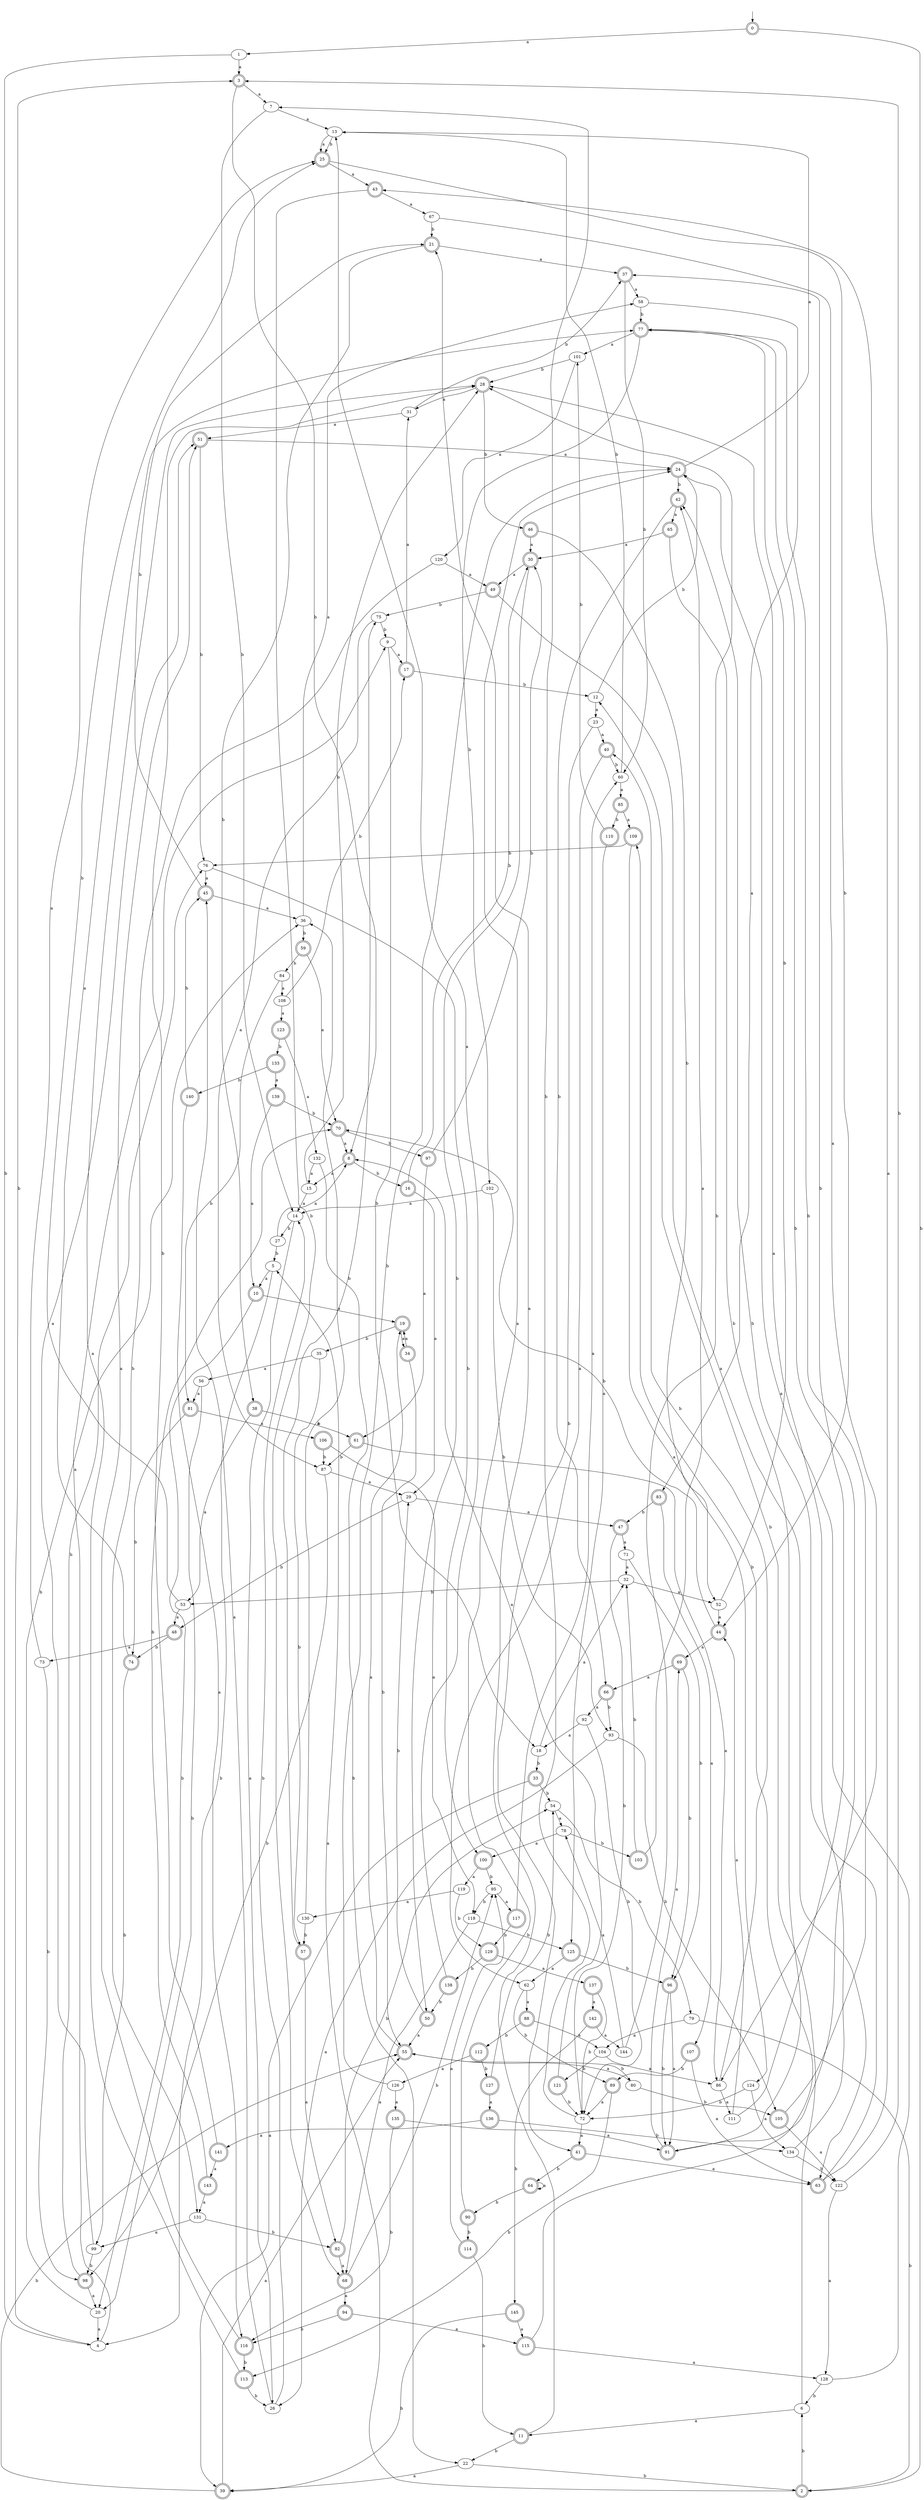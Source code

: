 digraph RandomDFA {
  __start0 [label="", shape=none];
  __start0 -> 0 [label=""];
  0 [shape=circle] [shape=doublecircle]
  0 -> 1 [label="a"]
  0 -> 2 [label="b"]
  1
  1 -> 3 [label="a"]
  1 -> 4 [label="b"]
  2 [shape=doublecircle]
  2 -> 5 [label="a"]
  2 -> 6 [label="b"]
  3 [shape=doublecircle]
  3 -> 7 [label="a"]
  3 -> 8 [label="b"]
  4
  4 -> 9 [label="a"]
  4 -> 3 [label="b"]
  5
  5 -> 10 [label="a"]
  5 -> 4 [label="b"]
  6
  6 -> 11 [label="a"]
  6 -> 12 [label="b"]
  7
  7 -> 13 [label="a"]
  7 -> 14 [label="b"]
  8 [shape=doublecircle]
  8 -> 15 [label="a"]
  8 -> 16 [label="b"]
  9
  9 -> 17 [label="a"]
  9 -> 18 [label="b"]
  10 [shape=doublecircle]
  10 -> 19 [label="a"]
  10 -> 20 [label="b"]
  11 [shape=doublecircle]
  11 -> 21 [label="a"]
  11 -> 22 [label="b"]
  12
  12 -> 23 [label="a"]
  12 -> 24 [label="b"]
  13
  13 -> 25 [label="a"]
  13 -> 25 [label="b"]
  14
  14 -> 26 [label="a"]
  14 -> 27 [label="b"]
  15
  15 -> 14 [label="a"]
  15 -> 28 [label="b"]
  16 [shape=doublecircle]
  16 -> 29 [label="a"]
  16 -> 30 [label="b"]
  17 [shape=doublecircle]
  17 -> 31 [label="a"]
  17 -> 12 [label="b"]
  18
  18 -> 32 [label="a"]
  18 -> 33 [label="b"]
  19 [shape=doublecircle]
  19 -> 34 [label="a"]
  19 -> 35 [label="b"]
  20
  20 -> 4 [label="a"]
  20 -> 36 [label="b"]
  21 [shape=doublecircle]
  21 -> 37 [label="a"]
  21 -> 38 [label="b"]
  22
  22 -> 39 [label="a"]
  22 -> 2 [label="b"]
  23
  23 -> 40 [label="a"]
  23 -> 41 [label="b"]
  24 [shape=doublecircle]
  24 -> 13 [label="a"]
  24 -> 42 [label="b"]
  25 [shape=doublecircle]
  25 -> 43 [label="a"]
  25 -> 44 [label="b"]
  26
  26 -> 45 [label="a"]
  26 -> 14 [label="b"]
  27
  27 -> 8 [label="a"]
  27 -> 5 [label="b"]
  28 [shape=doublecircle]
  28 -> 31 [label="a"]
  28 -> 46 [label="b"]
  29
  29 -> 47 [label="a"]
  29 -> 48 [label="b"]
  30 [shape=doublecircle]
  30 -> 49 [label="a"]
  30 -> 50 [label="b"]
  31
  31 -> 51 [label="a"]
  31 -> 37 [label="b"]
  32
  32 -> 52 [label="a"]
  32 -> 53 [label="b"]
  33 [shape=doublecircle]
  33 -> 39 [label="a"]
  33 -> 54 [label="b"]
  34 [shape=doublecircle]
  34 -> 19 [label="a"]
  34 -> 55 [label="b"]
  35
  35 -> 56 [label="a"]
  35 -> 57 [label="b"]
  36
  36 -> 58 [label="a"]
  36 -> 59 [label="b"]
  37 [shape=doublecircle]
  37 -> 58 [label="a"]
  37 -> 60 [label="b"]
  38 [shape=doublecircle]
  38 -> 53 [label="a"]
  38 -> 61 [label="b"]
  39 [shape=doublecircle]
  39 -> 55 [label="a"]
  39 -> 55 [label="b"]
  40 [shape=doublecircle]
  40 -> 62 [label="a"]
  40 -> 60 [label="b"]
  41 [shape=doublecircle]
  41 -> 63 [label="a"]
  41 -> 64 [label="b"]
  42 [shape=doublecircle]
  42 -> 65 [label="a"]
  42 -> 66 [label="b"]
  43 [shape=doublecircle]
  43 -> 67 [label="a"]
  43 -> 68 [label="b"]
  44 [shape=doublecircle]
  44 -> 69 [label="a"]
  44 -> 70 [label="b"]
  45 [shape=doublecircle]
  45 -> 36 [label="a"]
  45 -> 21 [label="b"]
  46 [shape=doublecircle]
  46 -> 30 [label="a"]
  46 -> 52 [label="b"]
  47 [shape=doublecircle]
  47 -> 71 [label="a"]
  47 -> 72 [label="b"]
  48 [shape=doublecircle]
  48 -> 73 [label="a"]
  48 -> 74 [label="b"]
  49 [shape=doublecircle]
  49 -> 63 [label="a"]
  49 -> 75 [label="b"]
  50 [shape=doublecircle]
  50 -> 55 [label="a"]
  50 -> 29 [label="b"]
  51 [shape=doublecircle]
  51 -> 24 [label="a"]
  51 -> 76 [label="b"]
  52
  52 -> 44 [label="a"]
  52 -> 77 [label="b"]
  53
  53 -> 48 [label="a"]
  53 -> 25 [label="b"]
  54
  54 -> 78 [label="a"]
  54 -> 79 [label="b"]
  55 [shape=doublecircle]
  55 -> 19 [label="a"]
  55 -> 80 [label="b"]
  56
  56 -> 81 [label="a"]
  56 -> 20 [label="b"]
  57 [shape=doublecircle]
  57 -> 82 [label="a"]
  57 -> 75 [label="b"]
  58
  58 -> 83 [label="a"]
  58 -> 77 [label="b"]
  59 [shape=doublecircle]
  59 -> 70 [label="a"]
  59 -> 84 [label="b"]
  60
  60 -> 85 [label="a"]
  60 -> 13 [label="b"]
  61 [shape=doublecircle]
  61 -> 86 [label="a"]
  61 -> 87 [label="b"]
  62
  62 -> 88 [label="a"]
  62 -> 89 [label="b"]
  63 [shape=doublecircle]
  63 -> 43 [label="a"]
  63 -> 42 [label="b"]
  64 [shape=doublecircle]
  64 -> 64 [label="a"]
  64 -> 90 [label="b"]
  65 [shape=doublecircle]
  65 -> 30 [label="a"]
  65 -> 91 [label="b"]
  66 [shape=doublecircle]
  66 -> 92 [label="a"]
  66 -> 93 [label="b"]
  67
  67 -> 86 [label="a"]
  67 -> 21 [label="b"]
  68 [shape=doublecircle]
  68 -> 94 [label="a"]
  68 -> 95 [label="b"]
  69 [shape=doublecircle]
  69 -> 66 [label="a"]
  69 -> 96 [label="b"]
  70 [shape=doublecircle]
  70 -> 8 [label="a"]
  70 -> 97 [label="b"]
  71
  71 -> 32 [label="a"]
  71 -> 96 [label="b"]
  72
  72 -> 41 [label="a"]
  72 -> 7 [label="b"]
  73
  73 -> 25 [label="a"]
  73 -> 98 [label="b"]
  74 [shape=doublecircle]
  74 -> 77 [label="a"]
  74 -> 99 [label="b"]
  75
  75 -> 87 [label="a"]
  75 -> 9 [label="b"]
  76
  76 -> 45 [label="a"]
  76 -> 100 [label="b"]
  77 [shape=doublecircle]
  77 -> 101 [label="a"]
  77 -> 102 [label="b"]
  78
  78 -> 100 [label="a"]
  78 -> 103 [label="b"]
  79
  79 -> 104 [label="a"]
  79 -> 2 [label="b"]
  80
  80 -> 55 [label="a"]
  80 -> 105 [label="b"]
  81 [shape=doublecircle]
  81 -> 106 [label="a"]
  81 -> 74 [label="b"]
  82 [shape=doublecircle]
  82 -> 68 [label="a"]
  82 -> 54 [label="b"]
  83 [shape=doublecircle]
  83 -> 107 [label="a"]
  83 -> 47 [label="b"]
  84
  84 -> 108 [label="a"]
  84 -> 81 [label="b"]
  85 [shape=doublecircle]
  85 -> 109 [label="a"]
  85 -> 110 [label="b"]
  86
  86 -> 111 [label="a"]
  86 -> 40 [label="b"]
  87
  87 -> 29 [label="a"]
  87 -> 98 [label="b"]
  88 [shape=doublecircle]
  88 -> 104 [label="a"]
  88 -> 112 [label="b"]
  89 [shape=doublecircle]
  89 -> 72 [label="a"]
  89 -> 113 [label="b"]
  90 [shape=doublecircle]
  90 -> 24 [label="a"]
  90 -> 114 [label="b"]
  91 [shape=doublecircle]
  91 -> 69 [label="a"]
  91 -> 77 [label="b"]
  92
  92 -> 18 [label="a"]
  92 -> 72 [label="b"]
  93
  93 -> 26 [label="a"]
  93 -> 105 [label="b"]
  94 [shape=doublecircle]
  94 -> 115 [label="a"]
  94 -> 116 [label="b"]
  95
  95 -> 117 [label="a"]
  95 -> 118 [label="b"]
  96 [shape=doublecircle]
  96 -> 91 [label="a"]
  96 -> 91 [label="b"]
  97 [shape=doublecircle]
  97 -> 61 [label="a"]
  97 -> 30 [label="b"]
  98 [shape=doublecircle]
  98 -> 20 [label="a"]
  98 -> 76 [label="b"]
  99
  99 -> 51 [label="a"]
  99 -> 98 [label="b"]
  100 [shape=doublecircle]
  100 -> 119 [label="a"]
  100 -> 95 [label="b"]
  101
  101 -> 120 [label="a"]
  101 -> 28 [label="b"]
  102
  102 -> 14 [label="a"]
  102 -> 93 [label="b"]
  103 [shape=doublecircle]
  103 -> 42 [label="a"]
  103 -> 32 [label="b"]
  104
  104 -> 86 [label="a"]
  104 -> 121 [label="b"]
  105 [shape=doublecircle]
  105 -> 122 [label="a"]
  105 -> 77 [label="b"]
  106 [shape=doublecircle]
  106 -> 118 [label="a"]
  106 -> 87 [label="b"]
  107 [shape=doublecircle]
  107 -> 63 [label="a"]
  107 -> 89 [label="b"]
  108
  108 -> 123 [label="a"]
  108 -> 17 [label="b"]
  109 [shape=doublecircle]
  109 -> 124 [label="a"]
  109 -> 76 [label="b"]
  110 [shape=doublecircle]
  110 -> 125 [label="a"]
  110 -> 101 [label="b"]
  111
  111 -> 44 [label="a"]
  111 -> 37 [label="b"]
  112 [shape=doublecircle]
  112 -> 126 [label="a"]
  112 -> 127 [label="b"]
  113 [shape=doublecircle]
  113 -> 28 [label="a"]
  113 -> 26 [label="b"]
  114 [shape=doublecircle]
  114 -> 95 [label="a"]
  114 -> 11 [label="b"]
  115 [shape=doublecircle]
  115 -> 128 [label="a"]
  115 -> 109 [label="b"]
  116 [shape=doublecircle]
  116 -> 51 [label="a"]
  116 -> 113 [label="b"]
  117 [shape=doublecircle]
  117 -> 60 [label="a"]
  117 -> 129 [label="b"]
  118
  118 -> 68 [label="a"]
  118 -> 125 [label="b"]
  119
  119 -> 130 [label="a"]
  119 -> 129 [label="b"]
  120
  120 -> 49 [label="a"]
  120 -> 131 [label="b"]
  121 [shape=doublecircle]
  121 -> 8 [label="a"]
  121 -> 72 [label="b"]
  122
  122 -> 128 [label="a"]
  122 -> 3 [label="b"]
  123 [shape=doublecircle]
  123 -> 132 [label="a"]
  123 -> 133 [label="b"]
  124
  124 -> 134 [label="a"]
  124 -> 72 [label="b"]
  125 [shape=doublecircle]
  125 -> 62 [label="a"]
  125 -> 96 [label="b"]
  126
  126 -> 135 [label="a"]
  126 -> 24 [label="b"]
  127 [shape=doublecircle]
  127 -> 136 [label="a"]
  127 -> 54 [label="b"]
  128
  128 -> 24 [label="a"]
  128 -> 6 [label="b"]
  129 [shape=doublecircle]
  129 -> 137 [label="a"]
  129 -> 138 [label="b"]
  130
  130 -> 36 [label="a"]
  130 -> 57 [label="b"]
  131
  131 -> 99 [label="a"]
  131 -> 82 [label="b"]
  132
  132 -> 15 [label="a"]
  132 -> 22 [label="b"]
  133 [shape=doublecircle]
  133 -> 139 [label="a"]
  133 -> 140 [label="b"]
  134
  134 -> 28 [label="a"]
  134 -> 122 [label="b"]
  135 [shape=doublecircle]
  135 -> 91 [label="a"]
  135 -> 116 [label="b"]
  136 [shape=doublecircle]
  136 -> 141 [label="a"]
  136 -> 134 [label="b"]
  137 [shape=doublecircle]
  137 -> 142 [label="a"]
  137 -> 72 [label="b"]
  138 [shape=doublecircle]
  138 -> 13 [label="a"]
  138 -> 50 [label="b"]
  139 [shape=doublecircle]
  139 -> 10 [label="a"]
  139 -> 70 [label="b"]
  140 [shape=doublecircle]
  140 -> 116 [label="a"]
  140 -> 45 [label="b"]
  141 [shape=doublecircle]
  141 -> 143 [label="a"]
  141 -> 28 [label="b"]
  142 [shape=doublecircle]
  142 -> 144 [label="a"]
  142 -> 145 [label="b"]
  143 [shape=doublecircle]
  143 -> 131 [label="a"]
  143 -> 70 [label="b"]
  144
  144 -> 78 [label="a"]
  144 -> 28 [label="b"]
  145 [shape=doublecircle]
  145 -> 115 [label="a"]
  145 -> 39 [label="b"]
}
